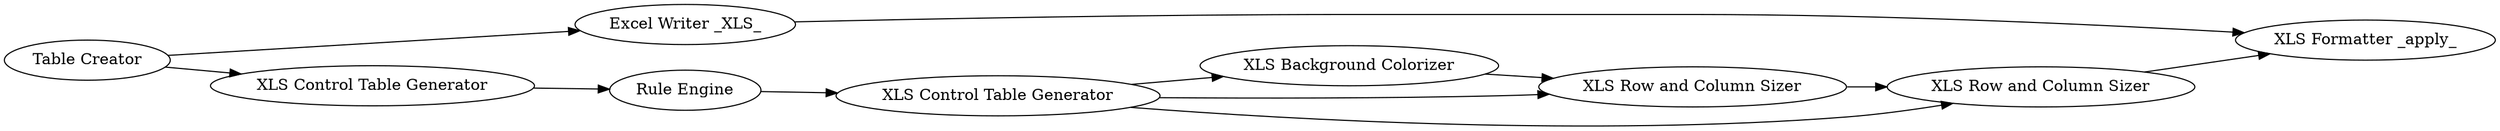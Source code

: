 digraph {
	1 [label="Table Creator"]
	6 [label="Excel Writer _XLS_"]
	7 [label="XLS Formatter _apply_"]
	2 [label="XLS Control Table Generator"]
	3 [label="Rule Engine"]
	4 [label="XLS Control Table Generator"]
	5 [label="XLS Background Colorizer"]
	8 [label="XLS Row and Column Sizer"]
	9 [label="XLS Row and Column Sizer"]
	2 -> 3
	3 -> 4
	4 -> 5
	4 -> 8
	4 -> 9
	5 -> 8
	8 -> 9
	1 -> 6
	1 -> 2
	6 -> 7
	9 -> 7
	rankdir=LR
}
